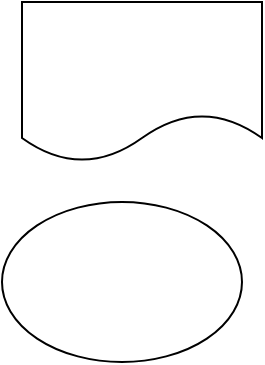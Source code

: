 <mxfile version="21.7.5" type="github">
  <diagram name="Page-1" id="bazrVSplXXxmYJ7Eav0T">
    <mxGraphModel dx="786" dy="459" grid="1" gridSize="10" guides="1" tooltips="1" connect="1" arrows="1" fold="1" page="1" pageScale="1" pageWidth="1100" pageHeight="850" math="0" shadow="0">
      <root>
        <mxCell id="0" />
        <mxCell id="1" parent="0" />
        <mxCell id="o5FCyXq7arLVyobspERX-1" value="" style="ellipse;whiteSpace=wrap;html=1;" vertex="1" parent="1">
          <mxGeometry x="260" y="210" width="120" height="80" as="geometry" />
        </mxCell>
        <mxCell id="o5FCyXq7arLVyobspERX-2" value="" style="shape=document;whiteSpace=wrap;html=1;boundedLbl=1;" vertex="1" parent="1">
          <mxGeometry x="270" y="110" width="120" height="80" as="geometry" />
        </mxCell>
      </root>
    </mxGraphModel>
  </diagram>
</mxfile>
